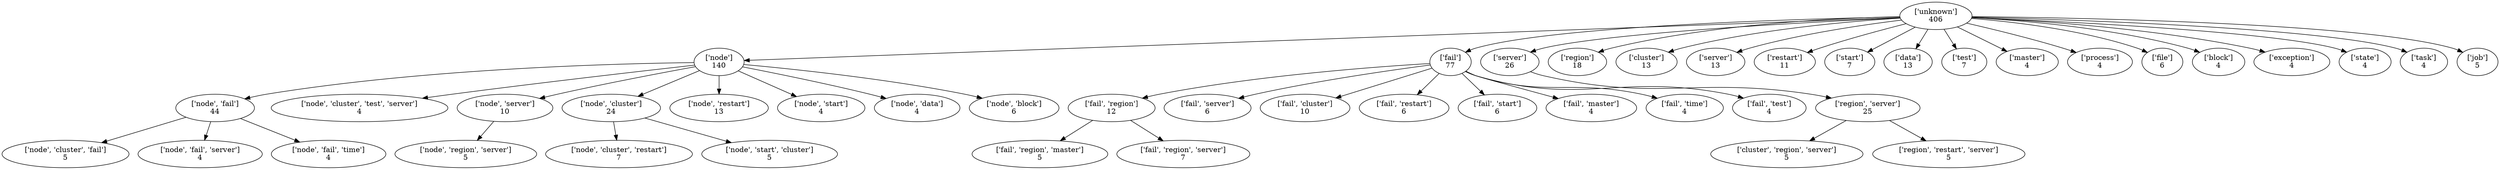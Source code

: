 strict digraph  {
	"['unknown']
406" -> "['node']
140";
	"['unknown']
406" -> "['fail']
77";
	"['unknown']
406" -> "['server']
26";
	"['unknown']
406" -> "['region']
18";
	"['unknown']
406" -> "['cluster']
13";
	"['unknown']
406" -> "['server']
13";
	"['unknown']
406" -> "['restart']
11";
	"['unknown']
406" -> "['start']
7";
	"['unknown']
406" -> "['data']
13";
	"['unknown']
406" -> "['test']
7";
	"['unknown']
406" -> "['master']
4";
	"['unknown']
406" -> "['process']
4";
	"['unknown']
406" -> "['file']
6";
	"['unknown']
406" -> "['block']
4";
	"['unknown']
406" -> "['exception']
4";
	"['unknown']
406" -> "['state']
4";
	"['unknown']
406" -> "['task']
4";
	"['unknown']
406" -> "['job']
5";
	"['node']
140" -> "['node', 'fail']
44";
	"['node']
140" -> "['node', 'cluster', 'test', 'server']
4";
	"['node']
140" -> "['node', 'server']
10";
	"['node']
140" -> "['node', 'cluster']
24";
	"['node']
140" -> "['node', 'restart']
13";
	"['node']
140" -> "['node', 'start']
4";
	"['node']
140" -> "['node', 'data']
4";
	"['node']
140" -> "['node', 'block']
6";
	"['fail']
77" -> "['fail', 'region']
12";
	"['fail']
77" -> "['fail', 'server']
6";
	"['fail']
77" -> "['fail', 'cluster']
10";
	"['fail']
77" -> "['fail', 'restart']
6";
	"['fail']
77" -> "['fail', 'start']
6";
	"['fail']
77" -> "['fail', 'master']
4";
	"['fail']
77" -> "['fail', 'time']
4";
	"['fail']
77" -> "['fail', 'test']
4";
	"['server']
26" -> "['region', 'server']
25";
	"['node', 'fail']
44" -> "['node', 'cluster', 'fail']
5";
	"['node', 'fail']
44" -> "['node', 'fail', 'server']
4";
	"['node', 'fail']
44" -> "['node', 'fail', 'time']
4";
	"['node', 'server']
10" -> "['node', 'region', 'server']
5";
	"['node', 'cluster']
24" -> "['node', 'cluster', 'restart']
7";
	"['node', 'cluster']
24" -> "['node', 'start', 'cluster']
5";
	"['fail', 'region']
12" -> "['fail', 'region', 'master']
5";
	"['fail', 'region']
12" -> "['fail', 'region', 'server']
7";
	"['region', 'server']
25" -> "['cluster', 'region', 'server']
5";
	"['region', 'server']
25" -> "['region', 'restart', 'server']
5";
}

